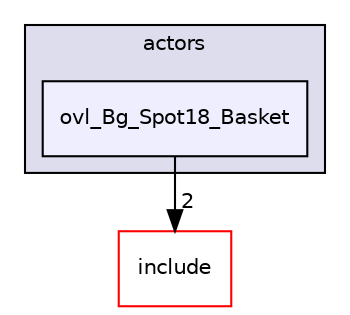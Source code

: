 digraph "src/overlays/actors/ovl_Bg_Spot18_Basket" {
  compound=true
  node [ fontsize="10", fontname="Helvetica"];
  edge [ labelfontsize="10", labelfontname="Helvetica"];
  subgraph clusterdir_e93473484be31ce7bcb356bd643a22f8 {
    graph [ bgcolor="#ddddee", pencolor="black", label="actors" fontname="Helvetica", fontsize="10", URL="dir_e93473484be31ce7bcb356bd643a22f8.html"]
  dir_0dcb36ea6a796a75aa20381231db666b [shape=box, label="ovl_Bg_Spot18_Basket", style="filled", fillcolor="#eeeeff", pencolor="black", URL="dir_0dcb36ea6a796a75aa20381231db666b.html"];
  }
  dir_d44c64559bbebec7f509842c48db8b23 [shape=box label="include" fillcolor="white" style="filled" color="red" URL="dir_d44c64559bbebec7f509842c48db8b23.html"];
  dir_0dcb36ea6a796a75aa20381231db666b->dir_d44c64559bbebec7f509842c48db8b23 [headlabel="2", labeldistance=1.5 headhref="dir_000125_000000.html"];
}
